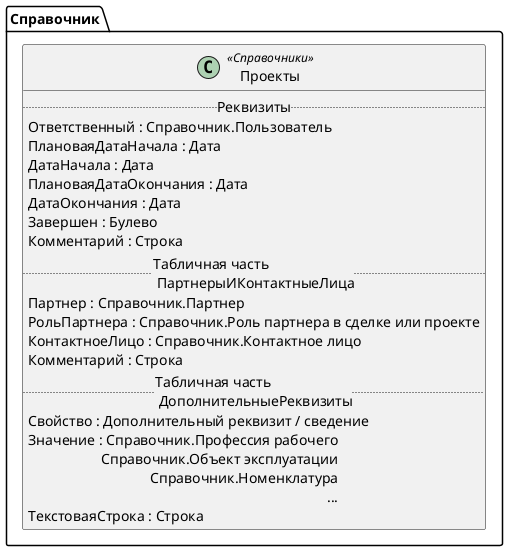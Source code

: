 ﻿@startuml Проекты
'!include templates.wsd
'..\include templates.wsd
class Справочник.Проекты as "Проекты" <<Справочники>>
{
..Реквизиты..
Ответственный : Справочник.Пользователь
ПлановаяДатаНачала : Дата
ДатаНачала : Дата
ПлановаяДатаОкончания : Дата
ДатаОкончания : Дата
Завершен : Булево
Комментарий : Строка
..Табличная часть \n ПартнерыИКонтактныеЛица..
Партнер : Справочник.Партнер
РольПартнера : Справочник.Роль партнера в сделке или проекте
КонтактноеЛицо : Справочник.Контактное лицо
Комментарий : Строка
..Табличная часть \n ДополнительныеРеквизиты..
Свойство : Дополнительный реквизит / сведение
Значение : Справочник.Профессия рабочего\rСправочник.Объект эксплуатации\rСправочник.Номенклатура\r...
ТекстоваяСтрока : Строка
}
@enduml
